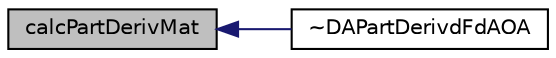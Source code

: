 digraph "calcPartDerivMat"
{
  bgcolor="transparent";
  edge [fontname="Helvetica",fontsize="10",labelfontname="Helvetica",labelfontsize="10"];
  node [fontname="Helvetica",fontsize="10",shape=record];
  rankdir="LR";
  Node38 [label="calcPartDerivMat",height=0.2,width=0.4,color="black", fillcolor="grey75", style="filled", fontcolor="black"];
  Node38 -> Node39 [dir="back",color="midnightblue",fontsize="10",style="solid",fontname="Helvetica"];
  Node39 [label="~DAPartDerivdFdAOA",height=0.2,width=0.4,color="black",URL="$classFoam_1_1DAPartDerivdFdAOA.html#ad54800ba1942b0fe10403f2c6e9b7c58"];
}
